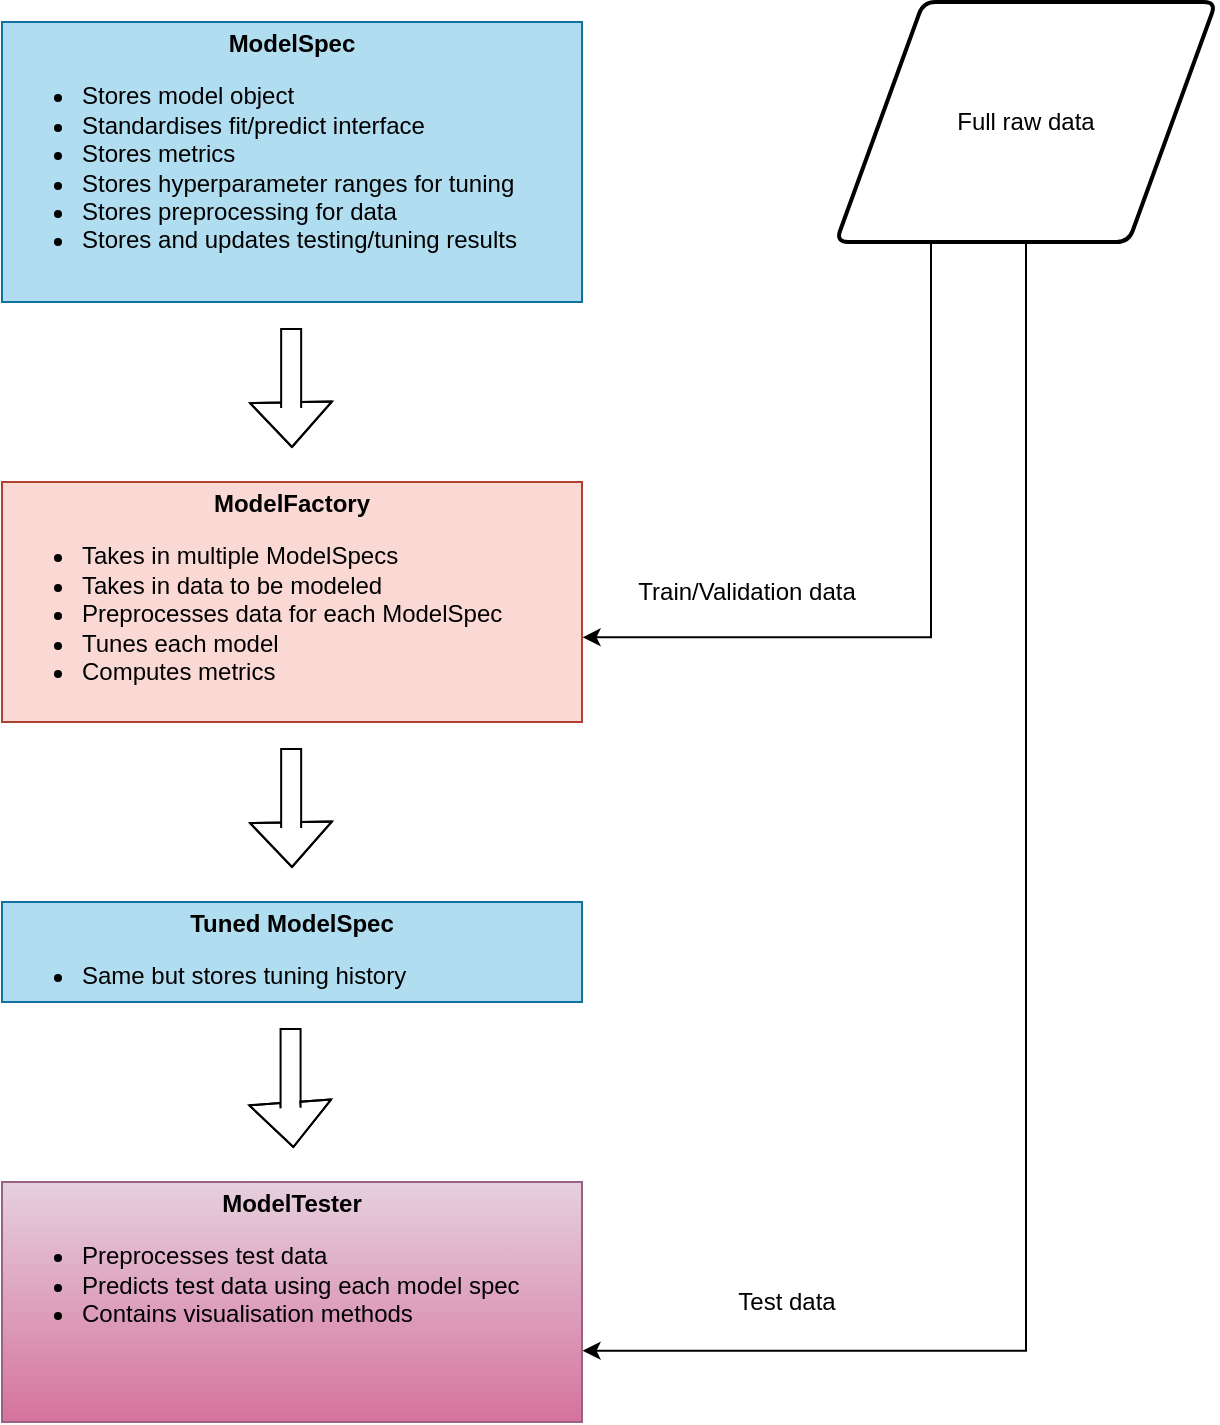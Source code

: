 <mxfile version="22.1.4" type="github">
  <diagram name="Page-1" id="_Yi7hi63YLIVYFva-jth">
    <mxGraphModel dx="1242" dy="827" grid="1" gridSize="10" guides="1" tooltips="1" connect="1" arrows="1" fold="1" page="1" pageScale="1" pageWidth="827" pageHeight="1169" math="0" shadow="0">
      <root>
        <mxCell id="0" />
        <mxCell id="1" parent="0" />
        <mxCell id="9xhjTHKyAUEuxCZ2QbmT-12" value="&lt;p style=&quot;margin:0px;margin-top:4px;text-align:center;&quot;&gt;&lt;b&gt;ModelSpec&lt;/b&gt;&lt;/p&gt;&lt;div style=&quot;height:2px;&quot;&gt;&lt;ul&gt;&lt;li&gt;Stores model object&lt;br&gt;&lt;/li&gt;&lt;li&gt;Standardises fit/predict interface&lt;/li&gt;&lt;li&gt;Stores metrics&lt;/li&gt;&lt;li&gt;Stores hyperparameter ranges for tuning&lt;/li&gt;&lt;li&gt;Stores preprocessing for data&lt;/li&gt;&lt;li&gt;Stores and updates testing/tuning results&lt;/li&gt;&lt;/ul&gt;&lt;/div&gt;" style="verticalAlign=top;align=left;overflow=fill;fontSize=12;fontFamily=Helvetica;html=1;whiteSpace=wrap;fillColor=#b1ddf0;strokeColor=#10739e;" parent="1" vertex="1">
          <mxGeometry x="183" y="160" width="290" height="140" as="geometry" />
        </mxCell>
        <mxCell id="JuY57Q7MH93AFdS4etgn-1" value="&lt;p style=&quot;margin:0px;margin-top:4px;text-align:center;&quot;&gt;&lt;b&gt;ModelFactory&lt;/b&gt;&lt;/p&gt;&lt;div style=&quot;height:2px;&quot;&gt;&lt;ul&gt;&lt;li&gt;Takes in multiple ModelSpecs&lt;/li&gt;&lt;li&gt;Takes in data to be modeled&lt;/li&gt;&lt;li&gt;Preprocesses data for each ModelSpec&lt;/li&gt;&lt;li&gt;Tunes each model&lt;/li&gt;&lt;li&gt;Computes metrics&lt;/li&gt;&lt;/ul&gt;&lt;/div&gt;" style="verticalAlign=top;align=left;overflow=fill;fontSize=12;fontFamily=Helvetica;html=1;whiteSpace=wrap;fillColor=#fad9d5;strokeColor=#ae4132;" parent="1" vertex="1">
          <mxGeometry x="183" y="390" width="290" height="120" as="geometry" />
        </mxCell>
        <mxCell id="JuY57Q7MH93AFdS4etgn-2" value="" style="shape=flexArrow;endArrow=classic;html=1;rounded=0;endWidth=30;endSize=7.117;" parent="1" edge="1">
          <mxGeometry width="50" height="50" relative="1" as="geometry">
            <mxPoint x="327.58" y="313" as="sourcePoint" />
            <mxPoint x="328" y="373" as="targetPoint" />
            <Array as="points">
              <mxPoint x="327.58" y="353" />
            </Array>
          </mxGeometry>
        </mxCell>
        <mxCell id="JuY57Q7MH93AFdS4etgn-3" value="&lt;p style=&quot;margin:0px;margin-top:4px;text-align:center;&quot;&gt;&lt;b&gt;ModelTester&lt;/b&gt;&lt;/p&gt;&lt;p style=&quot;margin: 4px 0px 0px;&quot;&gt;&lt;/p&gt;&lt;ul&gt;&lt;li&gt;Preprocesses test data&lt;/li&gt;&lt;li&gt;Predicts test data using each model spec&lt;/li&gt;&lt;li&gt;Contains visualisation methods&amp;nbsp;&lt;/li&gt;&lt;/ul&gt;&lt;p&gt;&lt;/p&gt;" style="verticalAlign=top;align=left;overflow=fill;fontSize=12;fontFamily=Helvetica;html=1;whiteSpace=wrap;fillColor=#e6d0de;strokeColor=#996185;gradientColor=#d5739d;" parent="1" vertex="1">
          <mxGeometry x="183" y="740" width="290" height="120" as="geometry" />
        </mxCell>
        <mxCell id="JuY57Q7MH93AFdS4etgn-4" value="" style="shape=flexArrow;endArrow=classic;html=1;rounded=0;endWidth=30;endSize=7.117;" parent="1" edge="1">
          <mxGeometry width="50" height="50" relative="1" as="geometry">
            <mxPoint x="327.29" y="663" as="sourcePoint" />
            <mxPoint x="328.71" y="723" as="targetPoint" />
            <Array as="points">
              <mxPoint x="327.29" y="703" />
            </Array>
          </mxGeometry>
        </mxCell>
        <mxCell id="JuY57Q7MH93AFdS4etgn-5" value="&lt;p style=&quot;margin:0px;margin-top:4px;text-align:center;&quot;&gt;&lt;b&gt;Tuned ModelSpec&lt;/b&gt;&lt;/p&gt;&lt;p style=&quot;margin: 4px 0px 0px;&quot;&gt;&lt;/p&gt;&lt;ul&gt;&lt;li&gt;Same but stores tuning history&lt;/li&gt;&lt;/ul&gt;&lt;p&gt;&lt;/p&gt;&lt;p&gt;&lt;/p&gt;" style="verticalAlign=top;align=left;overflow=fill;fontSize=12;fontFamily=Helvetica;html=1;whiteSpace=wrap;fillColor=#b1ddf0;strokeColor=#10739e;" parent="1" vertex="1">
          <mxGeometry x="183" y="600" width="290" height="50" as="geometry" />
        </mxCell>
        <mxCell id="JuY57Q7MH93AFdS4etgn-6" value="" style="shape=flexArrow;endArrow=classic;html=1;rounded=0;endWidth=30;endSize=7.117;" parent="1" edge="1">
          <mxGeometry width="50" height="50" relative="1" as="geometry">
            <mxPoint x="327.58" y="523" as="sourcePoint" />
            <mxPoint x="328" y="583" as="targetPoint" />
            <Array as="points">
              <mxPoint x="327.58" y="563" />
            </Array>
          </mxGeometry>
        </mxCell>
        <mxCell id="JuY57Q7MH93AFdS4etgn-7" value="Full raw data" style="shape=parallelogram;html=1;strokeWidth=2;perimeter=parallelogramPerimeter;whiteSpace=wrap;rounded=1;arcSize=12;size=0.23;" parent="1" vertex="1">
          <mxGeometry x="600" y="150" width="190" height="120" as="geometry" />
        </mxCell>
        <mxCell id="JuY57Q7MH93AFdS4etgn-10" style="edgeStyle=orthogonalEdgeStyle;rounded=0;orthogonalLoop=1;jettySize=auto;html=1;exitX=0.5;exitY=1;exitDx=0;exitDy=0;entryX=1.001;entryY=0.703;entryDx=0;entryDy=0;entryPerimeter=0;" parent="1" source="JuY57Q7MH93AFdS4etgn-7" target="JuY57Q7MH93AFdS4etgn-3" edge="1">
          <mxGeometry relative="1" as="geometry" />
        </mxCell>
        <mxCell id="JuY57Q7MH93AFdS4etgn-11" style="edgeStyle=orthogonalEdgeStyle;rounded=0;orthogonalLoop=1;jettySize=auto;html=1;exitX=0.25;exitY=1;exitDx=0;exitDy=0;entryX=1.001;entryY=0.647;entryDx=0;entryDy=0;entryPerimeter=0;" parent="1" source="JuY57Q7MH93AFdS4etgn-7" target="JuY57Q7MH93AFdS4etgn-1" edge="1">
          <mxGeometry relative="1" as="geometry" />
        </mxCell>
        <mxCell id="JuY57Q7MH93AFdS4etgn-12" value="Train/Validation data" style="text;html=1;align=center;verticalAlign=middle;resizable=0;points=[];autosize=1;strokeColor=none;fillColor=none;" parent="1" vertex="1">
          <mxGeometry x="490" y="430" width="130" height="30" as="geometry" />
        </mxCell>
        <mxCell id="JuY57Q7MH93AFdS4etgn-15" value="Test data" style="text;html=1;align=center;verticalAlign=middle;resizable=0;points=[];autosize=1;strokeColor=none;fillColor=none;" parent="1" vertex="1">
          <mxGeometry x="540" y="785" width="70" height="30" as="geometry" />
        </mxCell>
      </root>
    </mxGraphModel>
  </diagram>
</mxfile>
